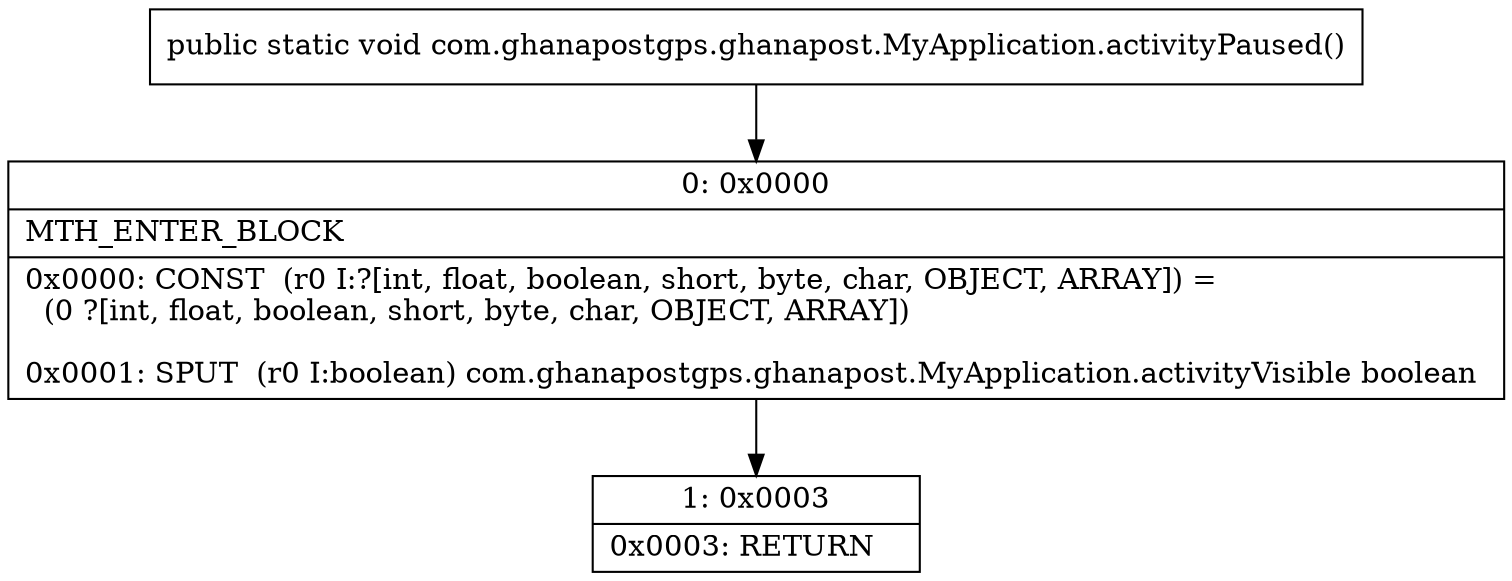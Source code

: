 digraph "CFG forcom.ghanapostgps.ghanapost.MyApplication.activityPaused()V" {
Node_0 [shape=record,label="{0\:\ 0x0000|MTH_ENTER_BLOCK\l|0x0000: CONST  (r0 I:?[int, float, boolean, short, byte, char, OBJECT, ARRAY]) = \l  (0 ?[int, float, boolean, short, byte, char, OBJECT, ARRAY])\l \l0x0001: SPUT  (r0 I:boolean) com.ghanapostgps.ghanapost.MyApplication.activityVisible boolean \l}"];
Node_1 [shape=record,label="{1\:\ 0x0003|0x0003: RETURN   \l}"];
MethodNode[shape=record,label="{public static void com.ghanapostgps.ghanapost.MyApplication.activityPaused() }"];
MethodNode -> Node_0;
Node_0 -> Node_1;
}

